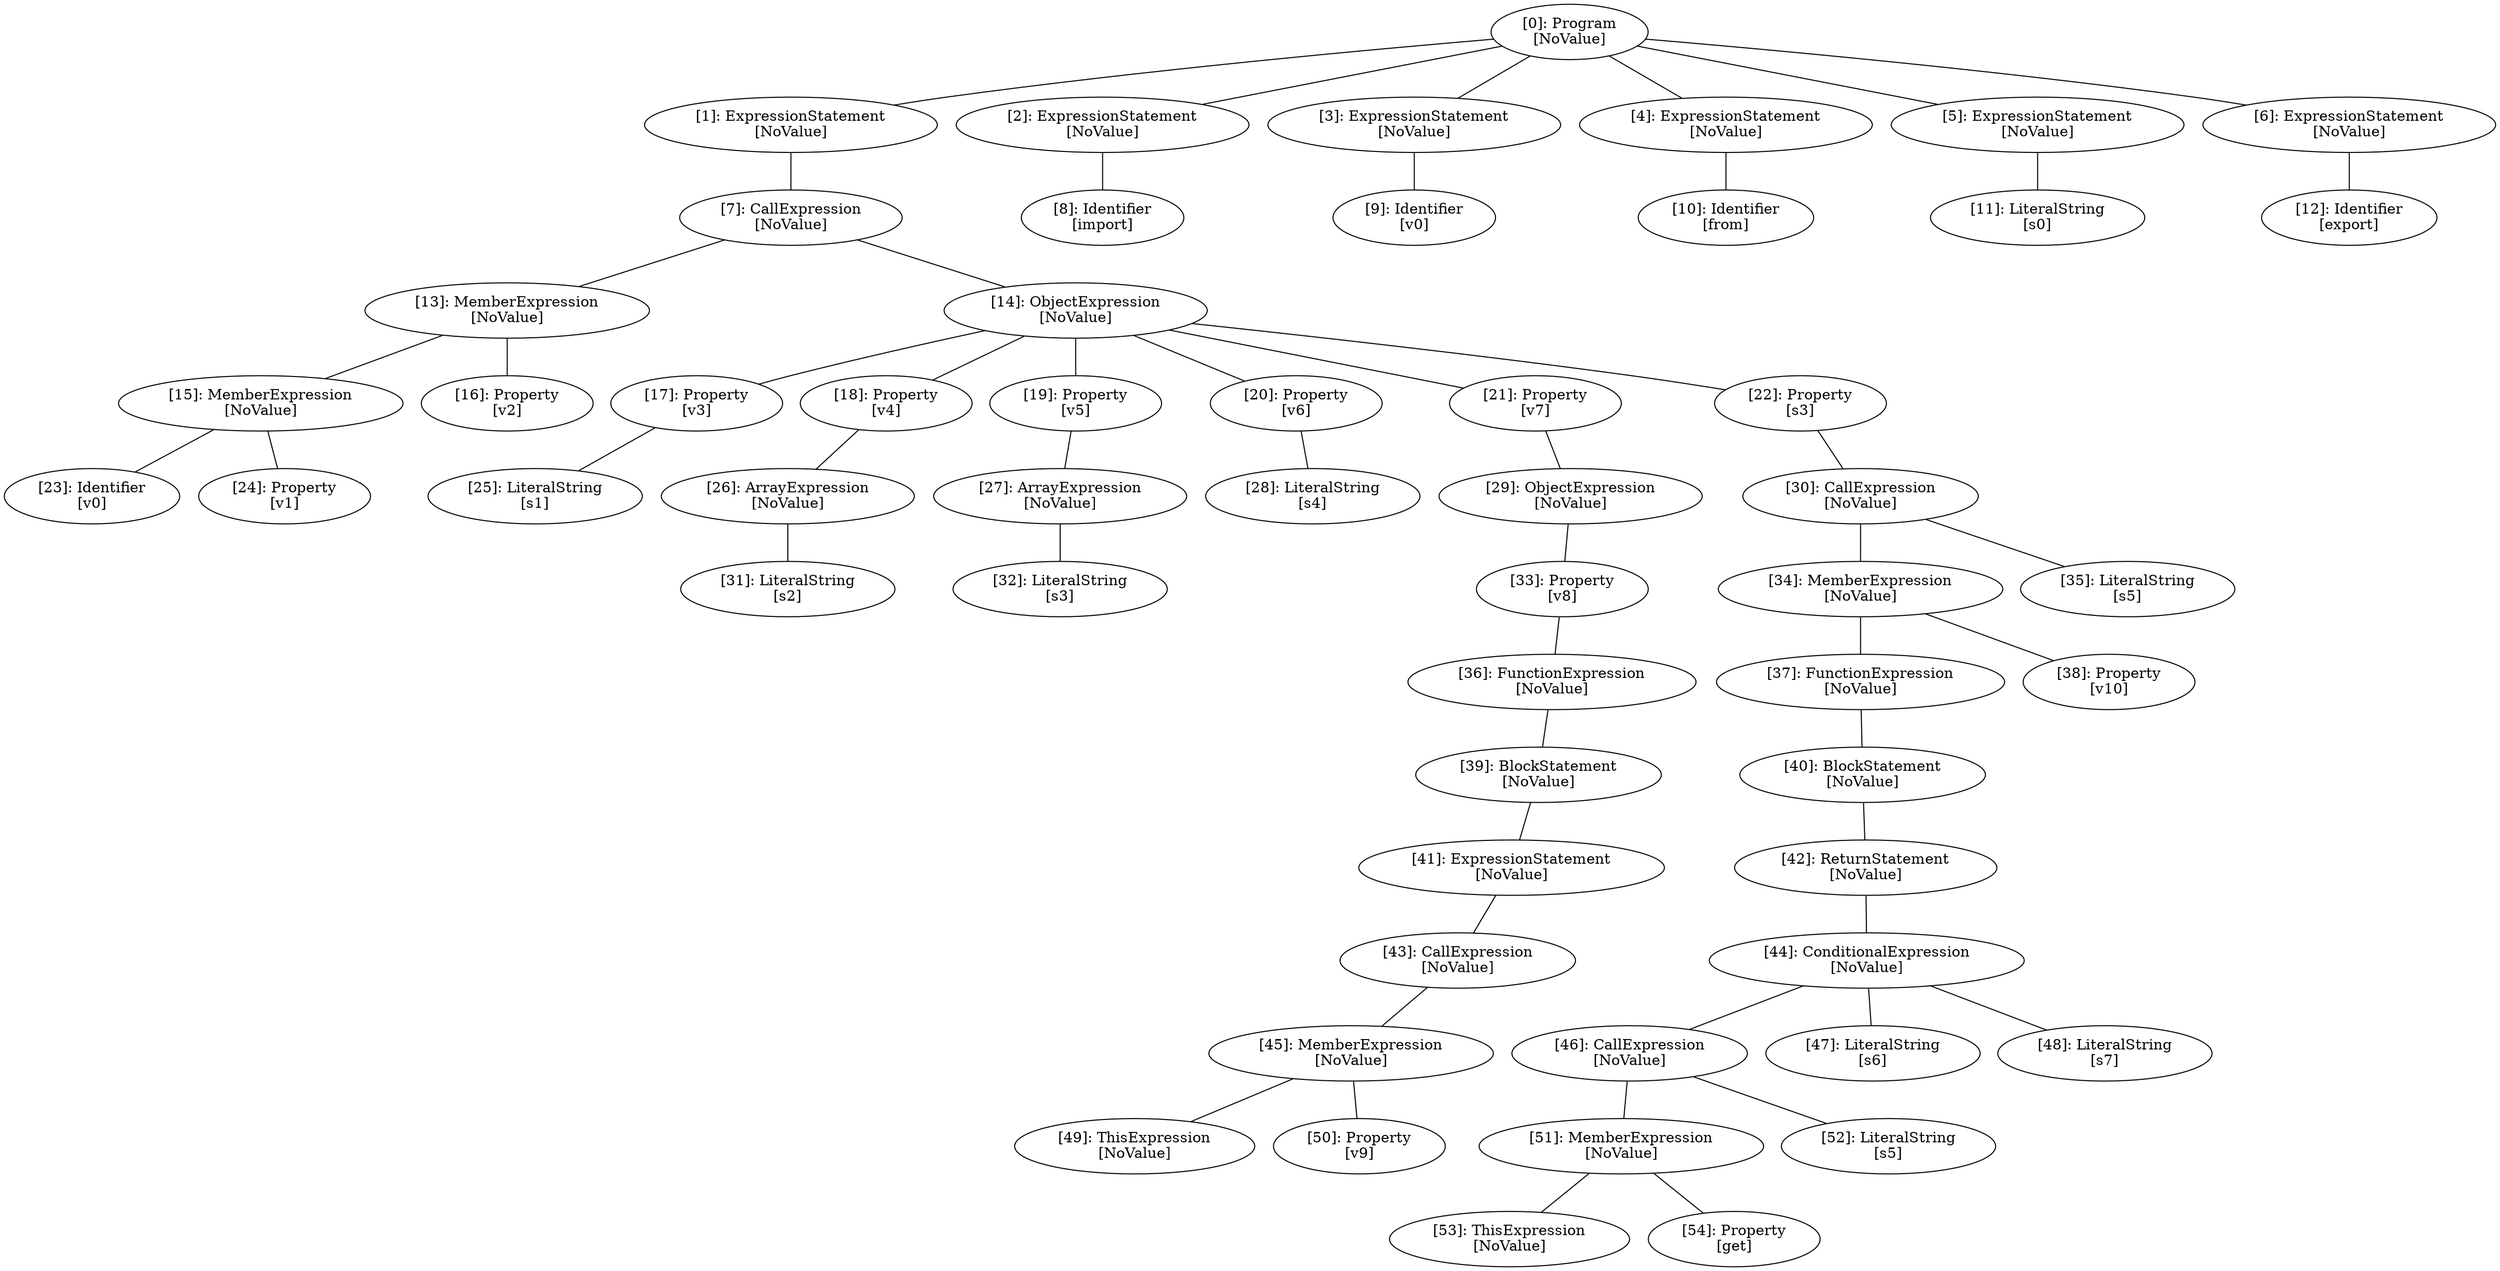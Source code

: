 // Result
graph {
	0 [label="[0]: Program
[NoValue]"]
	1 [label="[1]: ExpressionStatement
[NoValue]"]
	2 [label="[2]: ExpressionStatement
[NoValue]"]
	3 [label="[3]: ExpressionStatement
[NoValue]"]
	4 [label="[4]: ExpressionStatement
[NoValue]"]
	5 [label="[5]: ExpressionStatement
[NoValue]"]
	6 [label="[6]: ExpressionStatement
[NoValue]"]
	7 [label="[7]: CallExpression
[NoValue]"]
	8 [label="[8]: Identifier
[import]"]
	9 [label="[9]: Identifier
[v0]"]
	10 [label="[10]: Identifier
[from]"]
	11 [label="[11]: LiteralString
[s0]"]
	12 [label="[12]: Identifier
[export]"]
	13 [label="[13]: MemberExpression
[NoValue]"]
	14 [label="[14]: ObjectExpression
[NoValue]"]
	15 [label="[15]: MemberExpression
[NoValue]"]
	16 [label="[16]: Property
[v2]"]
	17 [label="[17]: Property
[v3]"]
	18 [label="[18]: Property
[v4]"]
	19 [label="[19]: Property
[v5]"]
	20 [label="[20]: Property
[v6]"]
	21 [label="[21]: Property
[v7]"]
	22 [label="[22]: Property
[s3]"]
	23 [label="[23]: Identifier
[v0]"]
	24 [label="[24]: Property
[v1]"]
	25 [label="[25]: LiteralString
[s1]"]
	26 [label="[26]: ArrayExpression
[NoValue]"]
	27 [label="[27]: ArrayExpression
[NoValue]"]
	28 [label="[28]: LiteralString
[s4]"]
	29 [label="[29]: ObjectExpression
[NoValue]"]
	30 [label="[30]: CallExpression
[NoValue]"]
	31 [label="[31]: LiteralString
[s2]"]
	32 [label="[32]: LiteralString
[s3]"]
	33 [label="[33]: Property
[v8]"]
	34 [label="[34]: MemberExpression
[NoValue]"]
	35 [label="[35]: LiteralString
[s5]"]
	36 [label="[36]: FunctionExpression
[NoValue]"]
	37 [label="[37]: FunctionExpression
[NoValue]"]
	38 [label="[38]: Property
[v10]"]
	39 [label="[39]: BlockStatement
[NoValue]"]
	40 [label="[40]: BlockStatement
[NoValue]"]
	41 [label="[41]: ExpressionStatement
[NoValue]"]
	42 [label="[42]: ReturnStatement
[NoValue]"]
	43 [label="[43]: CallExpression
[NoValue]"]
	44 [label="[44]: ConditionalExpression
[NoValue]"]
	45 [label="[45]: MemberExpression
[NoValue]"]
	46 [label="[46]: CallExpression
[NoValue]"]
	47 [label="[47]: LiteralString
[s6]"]
	48 [label="[48]: LiteralString
[s7]"]
	49 [label="[49]: ThisExpression
[NoValue]"]
	50 [label="[50]: Property
[v9]"]
	51 [label="[51]: MemberExpression
[NoValue]"]
	52 [label="[52]: LiteralString
[s5]"]
	53 [label="[53]: ThisExpression
[NoValue]"]
	54 [label="[54]: Property
[get]"]
	0 -- 1
	0 -- 2
	0 -- 3
	0 -- 4
	0 -- 5
	0 -- 6
	1 -- 7
	2 -- 8
	3 -- 9
	4 -- 10
	5 -- 11
	6 -- 12
	7 -- 13
	7 -- 14
	13 -- 15
	13 -- 16
	14 -- 17
	14 -- 18
	14 -- 19
	14 -- 20
	14 -- 21
	14 -- 22
	15 -- 23
	15 -- 24
	17 -- 25
	18 -- 26
	19 -- 27
	20 -- 28
	21 -- 29
	22 -- 30
	26 -- 31
	27 -- 32
	29 -- 33
	30 -- 34
	30 -- 35
	33 -- 36
	34 -- 37
	34 -- 38
	36 -- 39
	37 -- 40
	39 -- 41
	40 -- 42
	41 -- 43
	42 -- 44
	43 -- 45
	44 -- 46
	44 -- 47
	44 -- 48
	45 -- 49
	45 -- 50
	46 -- 51
	46 -- 52
	51 -- 53
	51 -- 54
}
